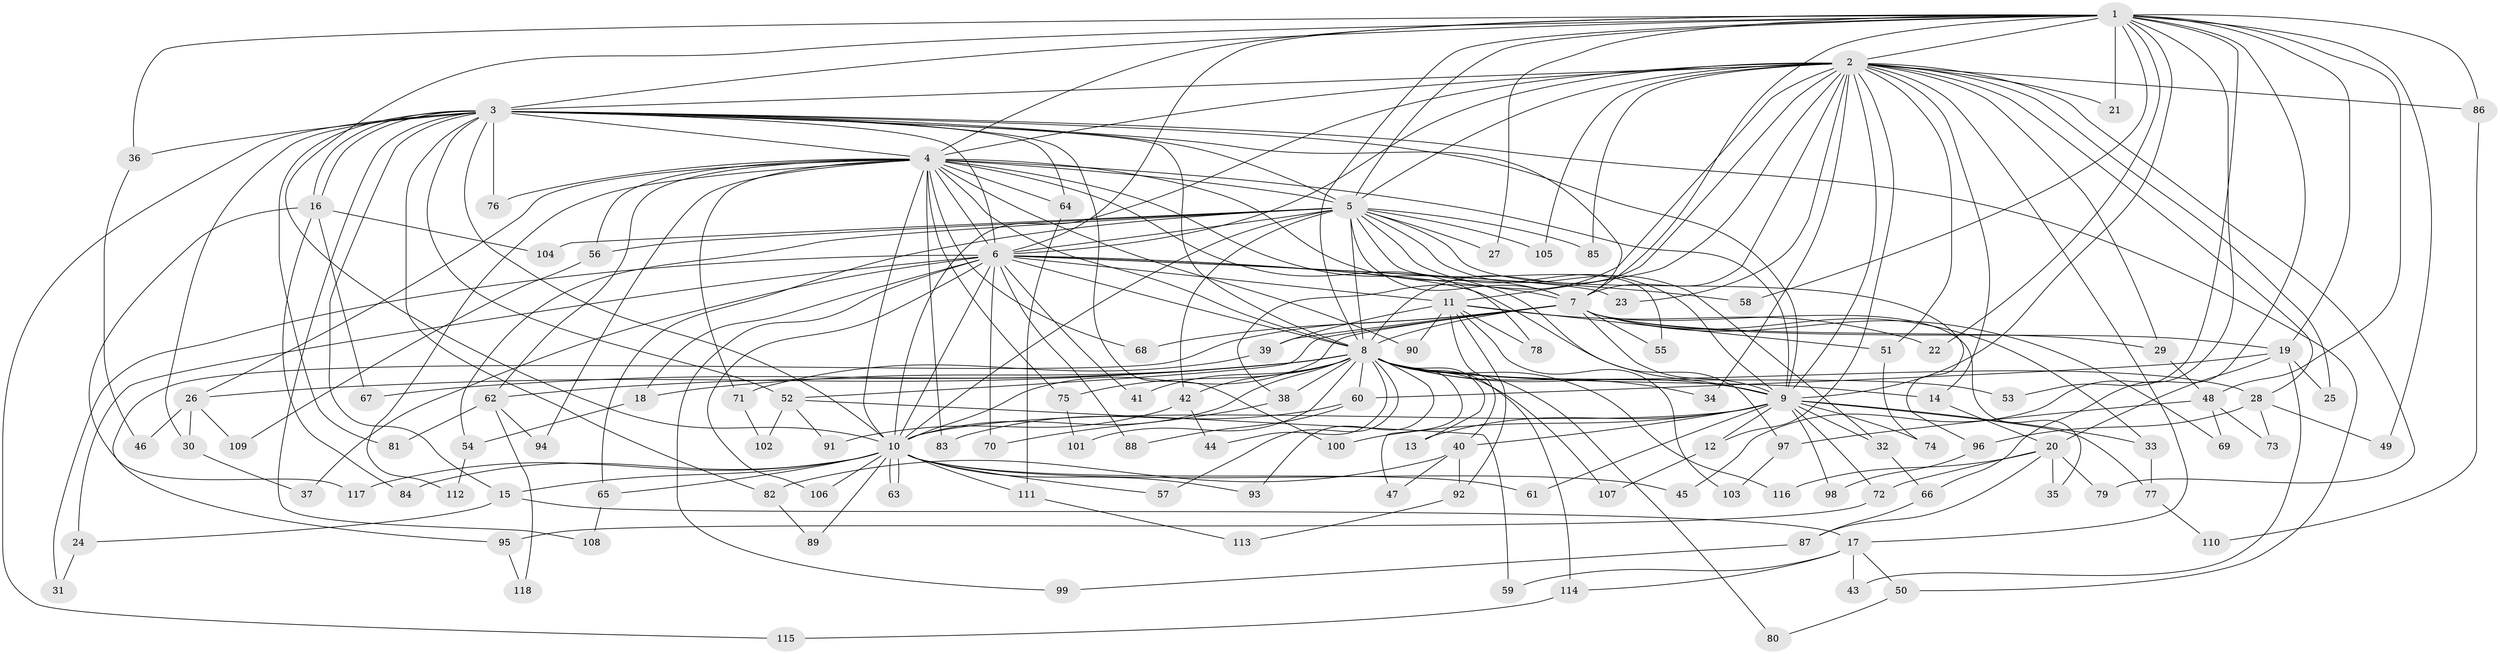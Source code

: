 // coarse degree distribution, {26: 0.011363636363636364, 33: 0.011363636363636364, 22: 0.011363636363636364, 20: 0.011363636363636364, 19: 0.011363636363636364, 18: 0.022727272727272728, 31: 0.011363636363636364, 10: 0.011363636363636364, 3: 0.22727272727272727, 2: 0.5, 4: 0.06818181818181818, 6: 0.03409090909090909, 5: 0.045454545454545456, 8: 0.011363636363636364, 1: 0.011363636363636364}
// Generated by graph-tools (version 1.1) at 2025/41/03/06/25 10:41:37]
// undirected, 118 vertices, 261 edges
graph export_dot {
graph [start="1"]
  node [color=gray90,style=filled];
  1;
  2;
  3;
  4;
  5;
  6;
  7;
  8;
  9;
  10;
  11;
  12;
  13;
  14;
  15;
  16;
  17;
  18;
  19;
  20;
  21;
  22;
  23;
  24;
  25;
  26;
  27;
  28;
  29;
  30;
  31;
  32;
  33;
  34;
  35;
  36;
  37;
  38;
  39;
  40;
  41;
  42;
  43;
  44;
  45;
  46;
  47;
  48;
  49;
  50;
  51;
  52;
  53;
  54;
  55;
  56;
  57;
  58;
  59;
  60;
  61;
  62;
  63;
  64;
  65;
  66;
  67;
  68;
  69;
  70;
  71;
  72;
  73;
  74;
  75;
  76;
  77;
  78;
  79;
  80;
  81;
  82;
  83;
  84;
  85;
  86;
  87;
  88;
  89;
  90;
  91;
  92;
  93;
  94;
  95;
  96;
  97;
  98;
  99;
  100;
  101;
  102;
  103;
  104;
  105;
  106;
  107;
  108;
  109;
  110;
  111;
  112;
  113;
  114;
  115;
  116;
  117;
  118;
  1 -- 2;
  1 -- 3;
  1 -- 4;
  1 -- 5;
  1 -- 6;
  1 -- 7;
  1 -- 8;
  1 -- 9;
  1 -- 10;
  1 -- 19;
  1 -- 21;
  1 -- 22;
  1 -- 27;
  1 -- 36;
  1 -- 45;
  1 -- 48;
  1 -- 49;
  1 -- 53;
  1 -- 58;
  1 -- 66;
  1 -- 86;
  2 -- 3;
  2 -- 4;
  2 -- 5;
  2 -- 6;
  2 -- 7;
  2 -- 8;
  2 -- 9;
  2 -- 10;
  2 -- 11;
  2 -- 12;
  2 -- 14;
  2 -- 17;
  2 -- 21;
  2 -- 23;
  2 -- 25;
  2 -- 28;
  2 -- 29;
  2 -- 34;
  2 -- 38;
  2 -- 51;
  2 -- 79;
  2 -- 85;
  2 -- 86;
  2 -- 105;
  3 -- 4;
  3 -- 5;
  3 -- 6;
  3 -- 7;
  3 -- 8;
  3 -- 9;
  3 -- 10;
  3 -- 15;
  3 -- 16;
  3 -- 16;
  3 -- 30;
  3 -- 36;
  3 -- 50;
  3 -- 52;
  3 -- 64;
  3 -- 76;
  3 -- 81;
  3 -- 82;
  3 -- 100;
  3 -- 108;
  3 -- 115;
  4 -- 5;
  4 -- 6;
  4 -- 7;
  4 -- 8;
  4 -- 9;
  4 -- 10;
  4 -- 26;
  4 -- 56;
  4 -- 62;
  4 -- 64;
  4 -- 68;
  4 -- 71;
  4 -- 75;
  4 -- 76;
  4 -- 78;
  4 -- 83;
  4 -- 90;
  4 -- 94;
  4 -- 97;
  4 -- 112;
  5 -- 6;
  5 -- 7;
  5 -- 8;
  5 -- 9;
  5 -- 10;
  5 -- 27;
  5 -- 32;
  5 -- 42;
  5 -- 54;
  5 -- 55;
  5 -- 56;
  5 -- 65;
  5 -- 85;
  5 -- 96;
  5 -- 104;
  5 -- 105;
  6 -- 7;
  6 -- 8;
  6 -- 9;
  6 -- 10;
  6 -- 11;
  6 -- 18;
  6 -- 23;
  6 -- 24;
  6 -- 31;
  6 -- 37;
  6 -- 41;
  6 -- 58;
  6 -- 70;
  6 -- 88;
  6 -- 99;
  6 -- 106;
  7 -- 8;
  7 -- 9;
  7 -- 10;
  7 -- 19;
  7 -- 29;
  7 -- 33;
  7 -- 35;
  7 -- 39;
  7 -- 52;
  7 -- 55;
  7 -- 68;
  7 -- 69;
  7 -- 95;
  8 -- 9;
  8 -- 10;
  8 -- 13;
  8 -- 14;
  8 -- 18;
  8 -- 26;
  8 -- 28;
  8 -- 34;
  8 -- 38;
  8 -- 41;
  8 -- 42;
  8 -- 44;
  8 -- 47;
  8 -- 53;
  8 -- 57;
  8 -- 60;
  8 -- 62;
  8 -- 67;
  8 -- 75;
  8 -- 80;
  8 -- 93;
  8 -- 101;
  8 -- 107;
  8 -- 114;
  8 -- 116;
  9 -- 10;
  9 -- 12;
  9 -- 13;
  9 -- 32;
  9 -- 33;
  9 -- 40;
  9 -- 61;
  9 -- 72;
  9 -- 74;
  9 -- 77;
  9 -- 98;
  9 -- 100;
  10 -- 15;
  10 -- 45;
  10 -- 57;
  10 -- 61;
  10 -- 63;
  10 -- 63;
  10 -- 65;
  10 -- 84;
  10 -- 89;
  10 -- 93;
  10 -- 106;
  10 -- 111;
  10 -- 117;
  11 -- 22;
  11 -- 39;
  11 -- 40;
  11 -- 51;
  11 -- 78;
  11 -- 90;
  11 -- 92;
  11 -- 103;
  12 -- 107;
  14 -- 20;
  15 -- 17;
  15 -- 24;
  16 -- 67;
  16 -- 84;
  16 -- 104;
  16 -- 117;
  17 -- 43;
  17 -- 50;
  17 -- 59;
  17 -- 114;
  18 -- 54;
  19 -- 20;
  19 -- 25;
  19 -- 43;
  19 -- 60;
  20 -- 35;
  20 -- 72;
  20 -- 79;
  20 -- 87;
  20 -- 116;
  24 -- 31;
  26 -- 30;
  26 -- 46;
  26 -- 109;
  28 -- 49;
  28 -- 73;
  28 -- 96;
  29 -- 48;
  30 -- 37;
  32 -- 66;
  33 -- 77;
  36 -- 46;
  38 -- 70;
  39 -- 71;
  40 -- 47;
  40 -- 82;
  40 -- 92;
  42 -- 44;
  42 -- 91;
  48 -- 69;
  48 -- 73;
  48 -- 97;
  50 -- 80;
  51 -- 74;
  52 -- 59;
  52 -- 91;
  52 -- 102;
  54 -- 112;
  56 -- 109;
  60 -- 83;
  60 -- 88;
  62 -- 81;
  62 -- 94;
  62 -- 118;
  64 -- 111;
  65 -- 108;
  66 -- 87;
  71 -- 102;
  72 -- 95;
  75 -- 101;
  77 -- 110;
  82 -- 89;
  86 -- 110;
  87 -- 99;
  92 -- 113;
  95 -- 118;
  96 -- 98;
  97 -- 103;
  111 -- 113;
  114 -- 115;
}
